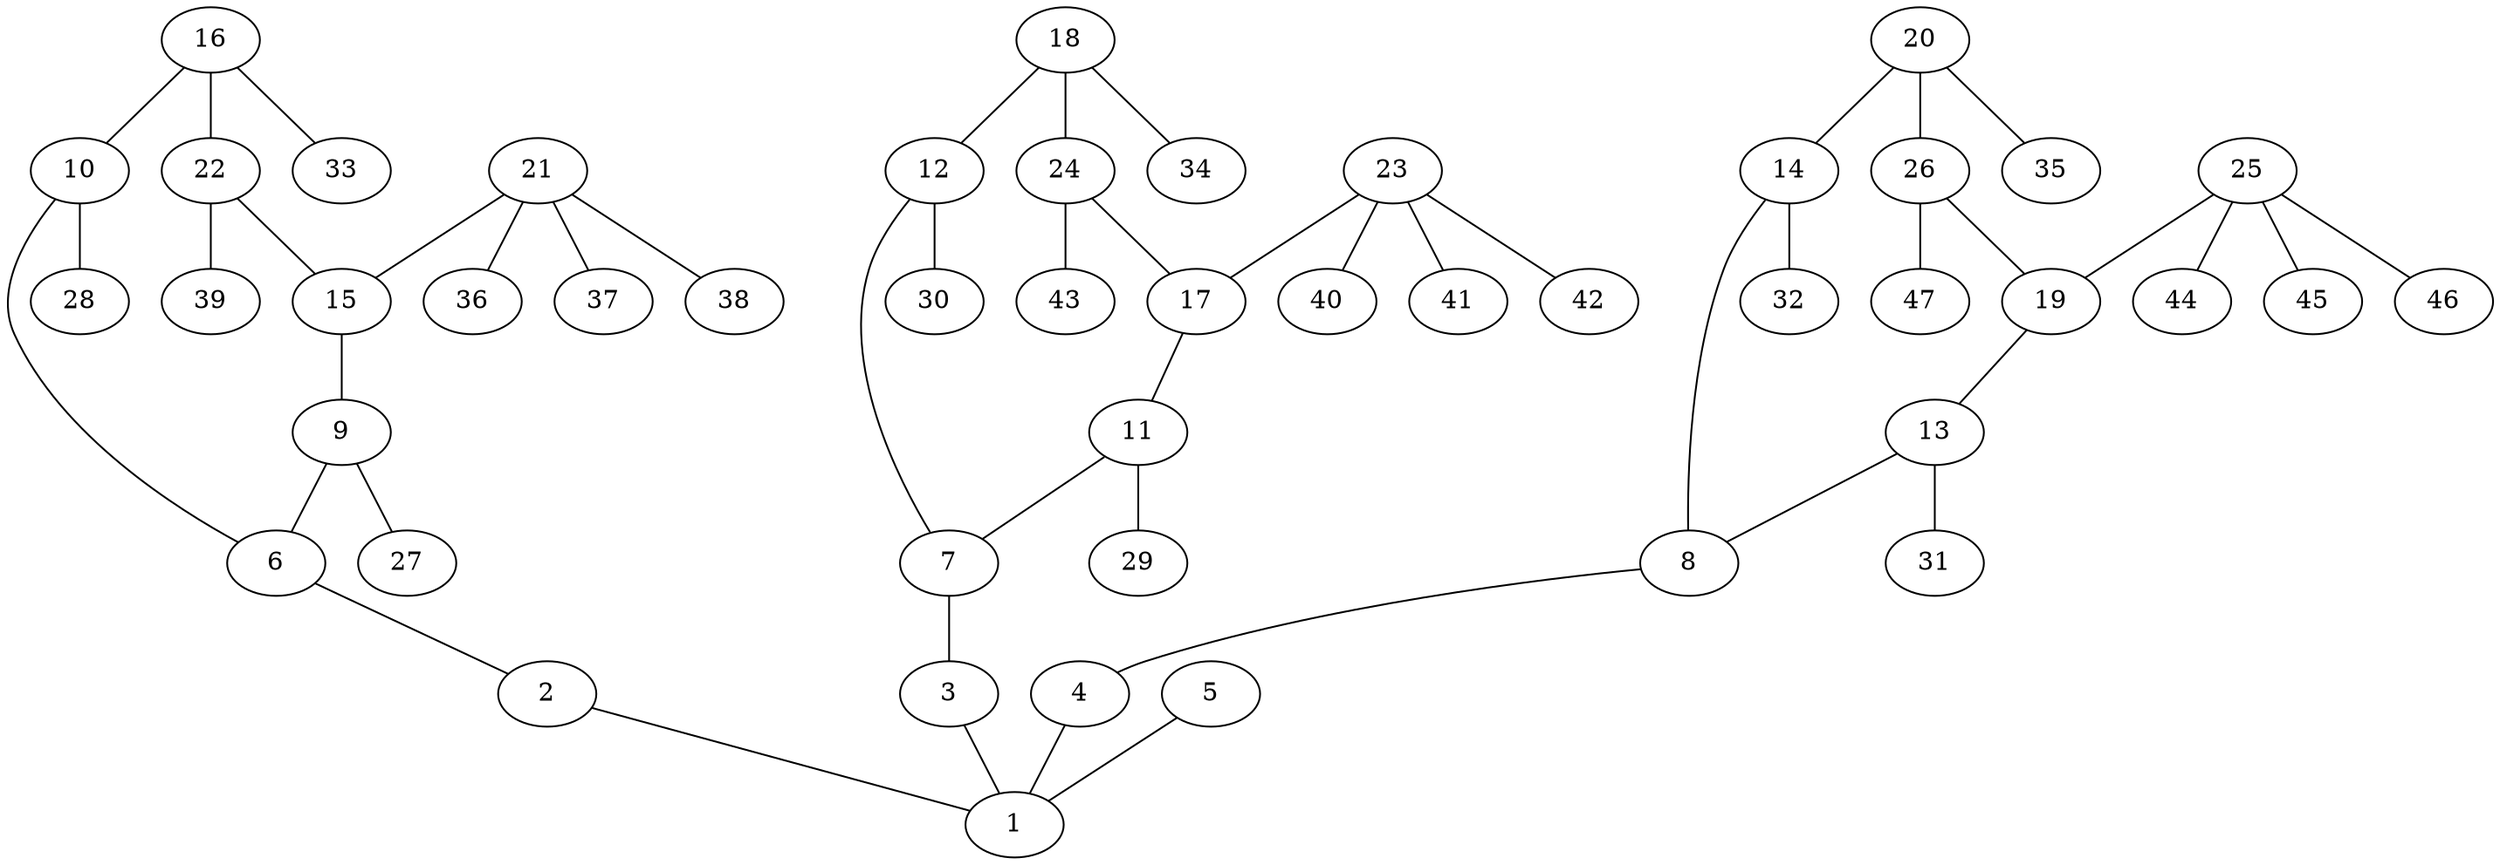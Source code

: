 graph molecule_1551 {
	1	 [chem=P];
	2	 [chem=O];
	2 -- 1	 [valence=1];
	3	 [chem=O];
	3 -- 1	 [valence=1];
	4	 [chem=O];
	4 -- 1	 [valence=1];
	5	 [chem=O];
	5 -- 1	 [valence=2];
	6	 [chem=C];
	6 -- 2	 [valence=1];
	7	 [chem=C];
	7 -- 3	 [valence=1];
	8	 [chem=C];
	8 -- 4	 [valence=1];
	9	 [chem=C];
	9 -- 6	 [valence=2];
	27	 [chem=H];
	9 -- 27	 [valence=1];
	10	 [chem=C];
	10 -- 6	 [valence=1];
	28	 [chem=H];
	10 -- 28	 [valence=1];
	11	 [chem=C];
	11 -- 7	 [valence=2];
	29	 [chem=H];
	11 -- 29	 [valence=1];
	12	 [chem=C];
	12 -- 7	 [valence=1];
	30	 [chem=H];
	12 -- 30	 [valence=1];
	13	 [chem=C];
	13 -- 8	 [valence=2];
	31	 [chem=H];
	13 -- 31	 [valence=1];
	14	 [chem=C];
	14 -- 8	 [valence=1];
	32	 [chem=H];
	14 -- 32	 [valence=1];
	15	 [chem=C];
	15 -- 9	 [valence=1];
	16	 [chem=C];
	16 -- 10	 [valence=2];
	22	 [chem=C];
	16 -- 22	 [valence=1];
	33	 [chem=H];
	16 -- 33	 [valence=1];
	17	 [chem=C];
	17 -- 11	 [valence=1];
	18	 [chem=C];
	18 -- 12	 [valence=2];
	24	 [chem=C];
	18 -- 24	 [valence=1];
	34	 [chem=H];
	18 -- 34	 [valence=1];
	19	 [chem=C];
	19 -- 13	 [valence=1];
	20	 [chem=C];
	20 -- 14	 [valence=2];
	26	 [chem=C];
	20 -- 26	 [valence=1];
	35	 [chem=H];
	20 -- 35	 [valence=1];
	21	 [chem=C];
	21 -- 15	 [valence=1];
	36	 [chem=H];
	21 -- 36	 [valence=1];
	37	 [chem=H];
	21 -- 37	 [valence=1];
	38	 [chem=H];
	21 -- 38	 [valence=1];
	22 -- 15	 [valence=2];
	39	 [chem=H];
	22 -- 39	 [valence=1];
	23	 [chem=C];
	23 -- 17	 [valence=1];
	40	 [chem=H];
	23 -- 40	 [valence=1];
	41	 [chem=H];
	23 -- 41	 [valence=1];
	42	 [chem=H];
	23 -- 42	 [valence=1];
	24 -- 17	 [valence=2];
	43	 [chem=H];
	24 -- 43	 [valence=1];
	25	 [chem=C];
	25 -- 19	 [valence=1];
	44	 [chem=H];
	25 -- 44	 [valence=1];
	45	 [chem=H];
	25 -- 45	 [valence=1];
	46	 [chem=H];
	25 -- 46	 [valence=1];
	26 -- 19	 [valence=2];
	47	 [chem=H];
	26 -- 47	 [valence=1];
}
